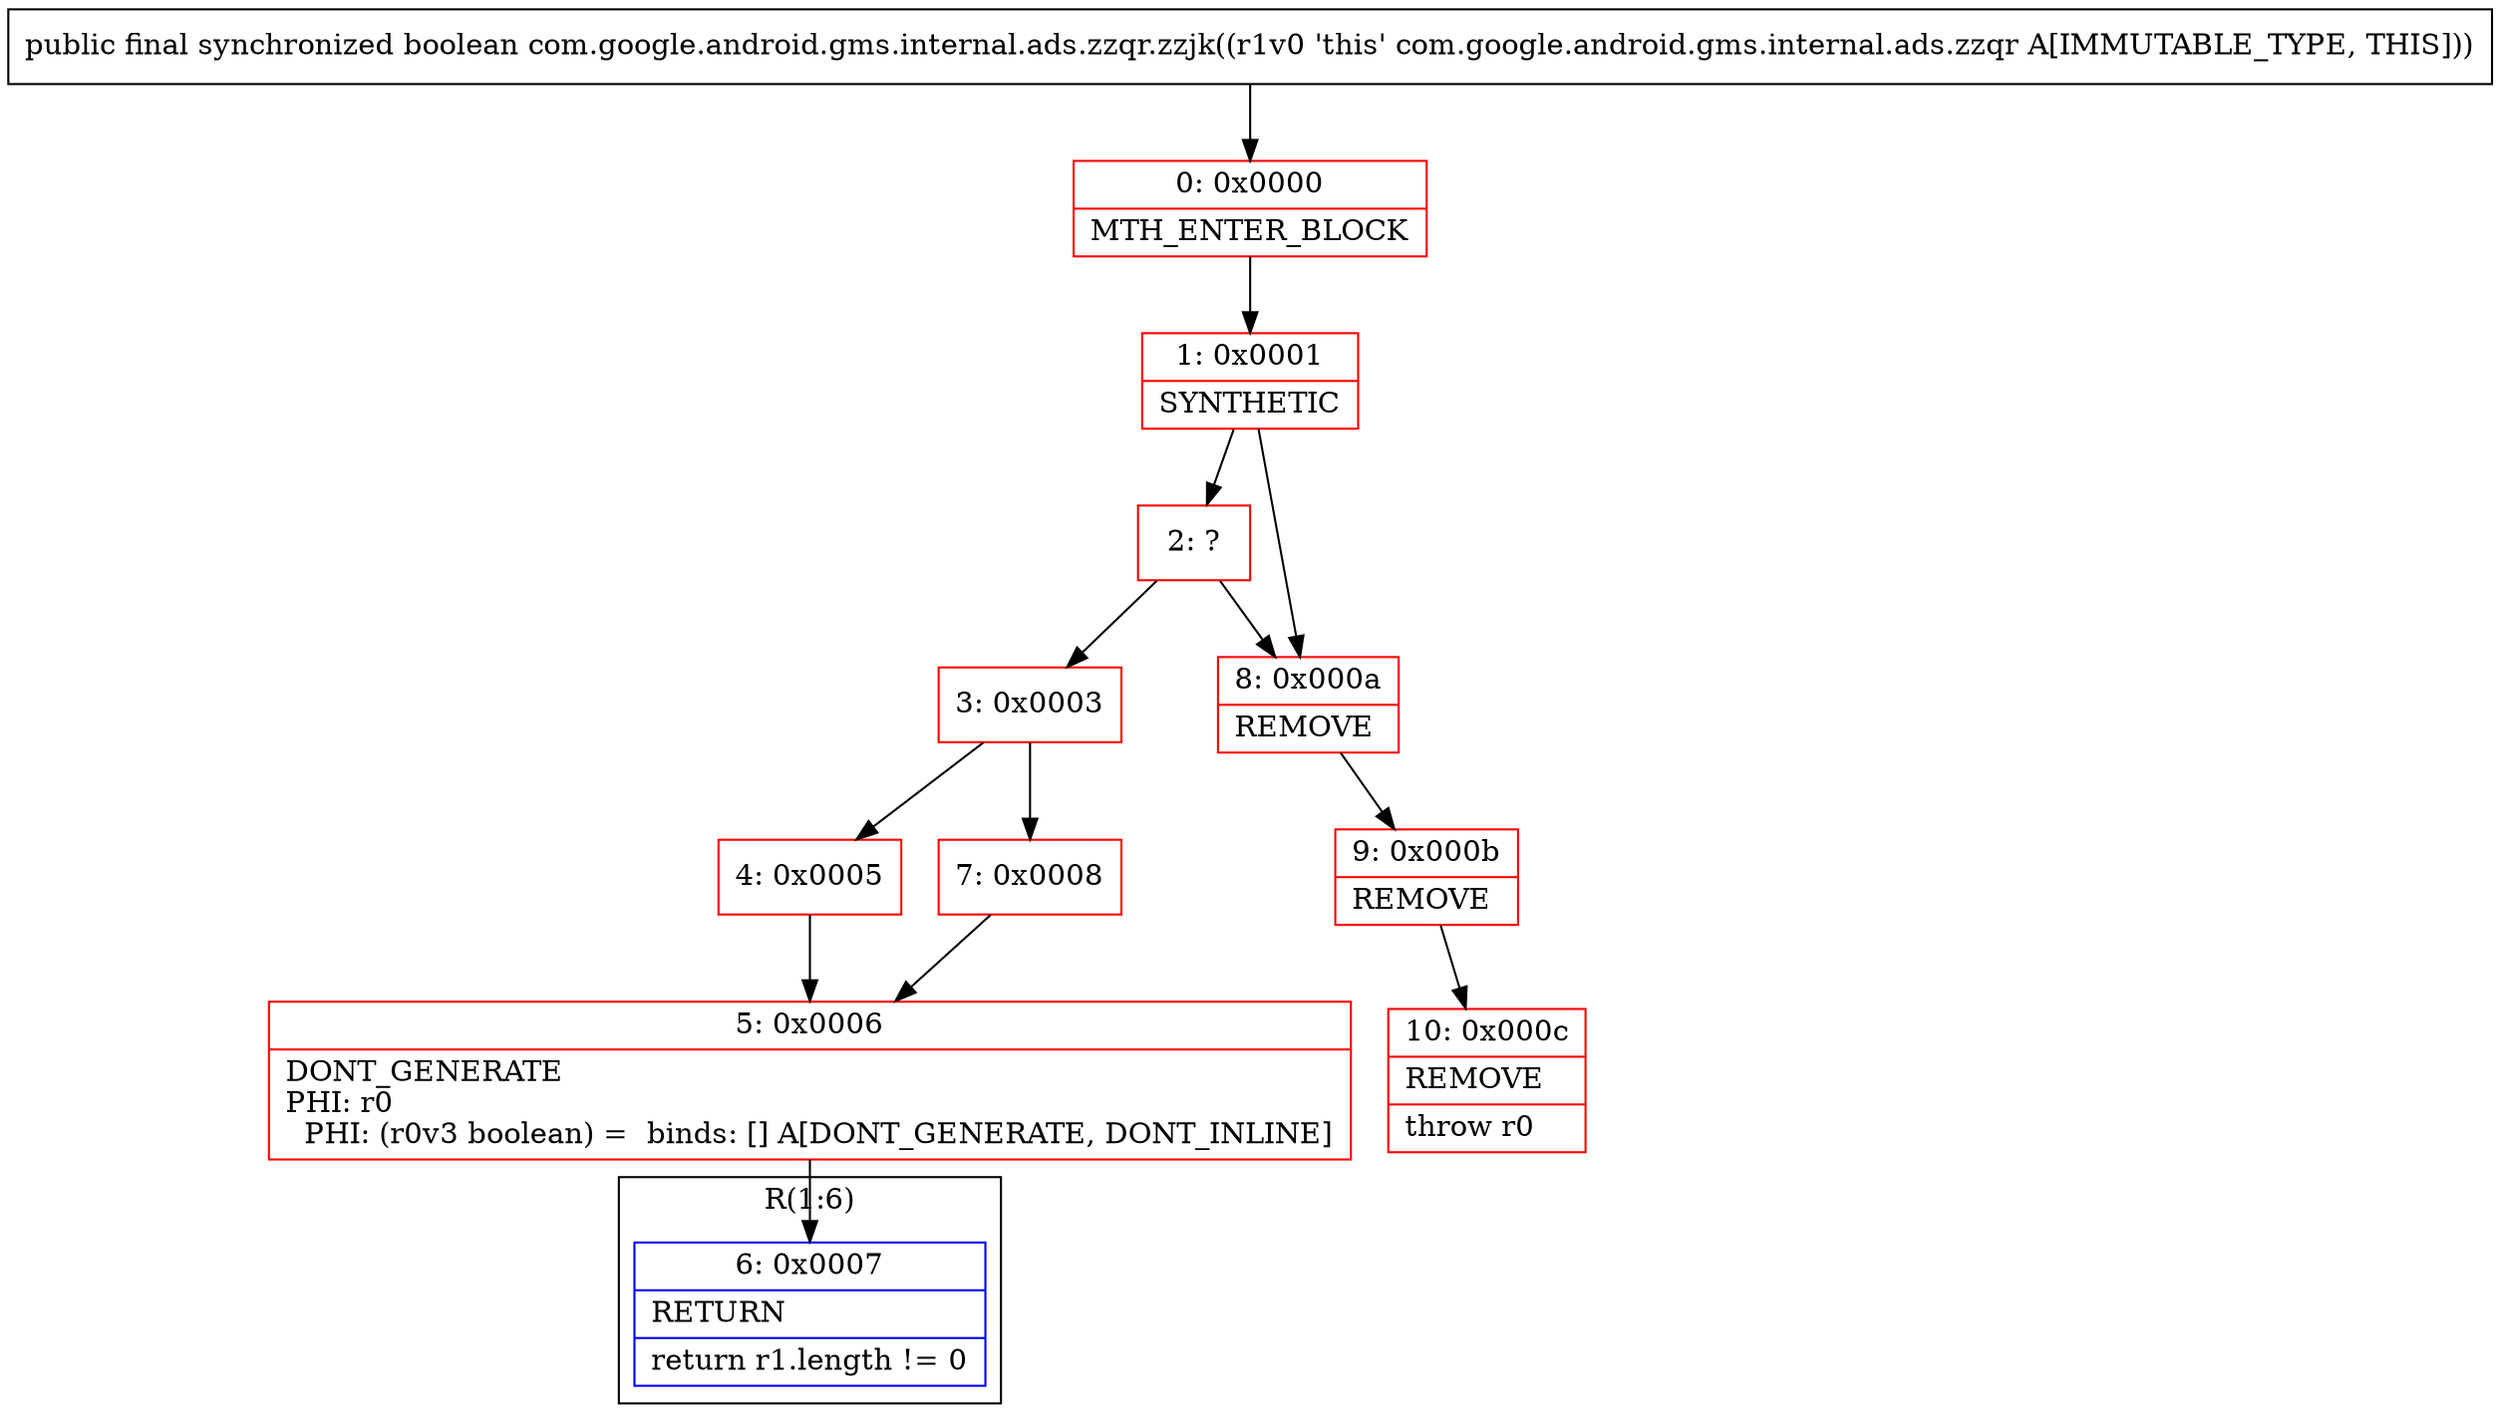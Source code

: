 digraph "CFG forcom.google.android.gms.internal.ads.zzqr.zzjk()Z" {
subgraph cluster_Region_1066141960 {
label = "R(1:6)";
node [shape=record,color=blue];
Node_6 [shape=record,label="{6\:\ 0x0007|RETURN\l|return r1.length != 0\l}"];
}
Node_0 [shape=record,color=red,label="{0\:\ 0x0000|MTH_ENTER_BLOCK\l}"];
Node_1 [shape=record,color=red,label="{1\:\ 0x0001|SYNTHETIC\l}"];
Node_2 [shape=record,color=red,label="{2\:\ ?}"];
Node_3 [shape=record,color=red,label="{3\:\ 0x0003}"];
Node_4 [shape=record,color=red,label="{4\:\ 0x0005}"];
Node_5 [shape=record,color=red,label="{5\:\ 0x0006|DONT_GENERATE\lPHI: r0 \l  PHI: (r0v3 boolean) =  binds: [] A[DONT_GENERATE, DONT_INLINE]\l}"];
Node_7 [shape=record,color=red,label="{7\:\ 0x0008}"];
Node_8 [shape=record,color=red,label="{8\:\ 0x000a|REMOVE\l}"];
Node_9 [shape=record,color=red,label="{9\:\ 0x000b|REMOVE\l}"];
Node_10 [shape=record,color=red,label="{10\:\ 0x000c|REMOVE\l|throw r0\l}"];
MethodNode[shape=record,label="{public final synchronized boolean com.google.android.gms.internal.ads.zzqr.zzjk((r1v0 'this' com.google.android.gms.internal.ads.zzqr A[IMMUTABLE_TYPE, THIS])) }"];
MethodNode -> Node_0;
Node_0 -> Node_1;
Node_1 -> Node_2;
Node_1 -> Node_8;
Node_2 -> Node_3;
Node_2 -> Node_8;
Node_3 -> Node_4;
Node_3 -> Node_7;
Node_4 -> Node_5;
Node_5 -> Node_6;
Node_7 -> Node_5;
Node_8 -> Node_9;
Node_9 -> Node_10;
}


